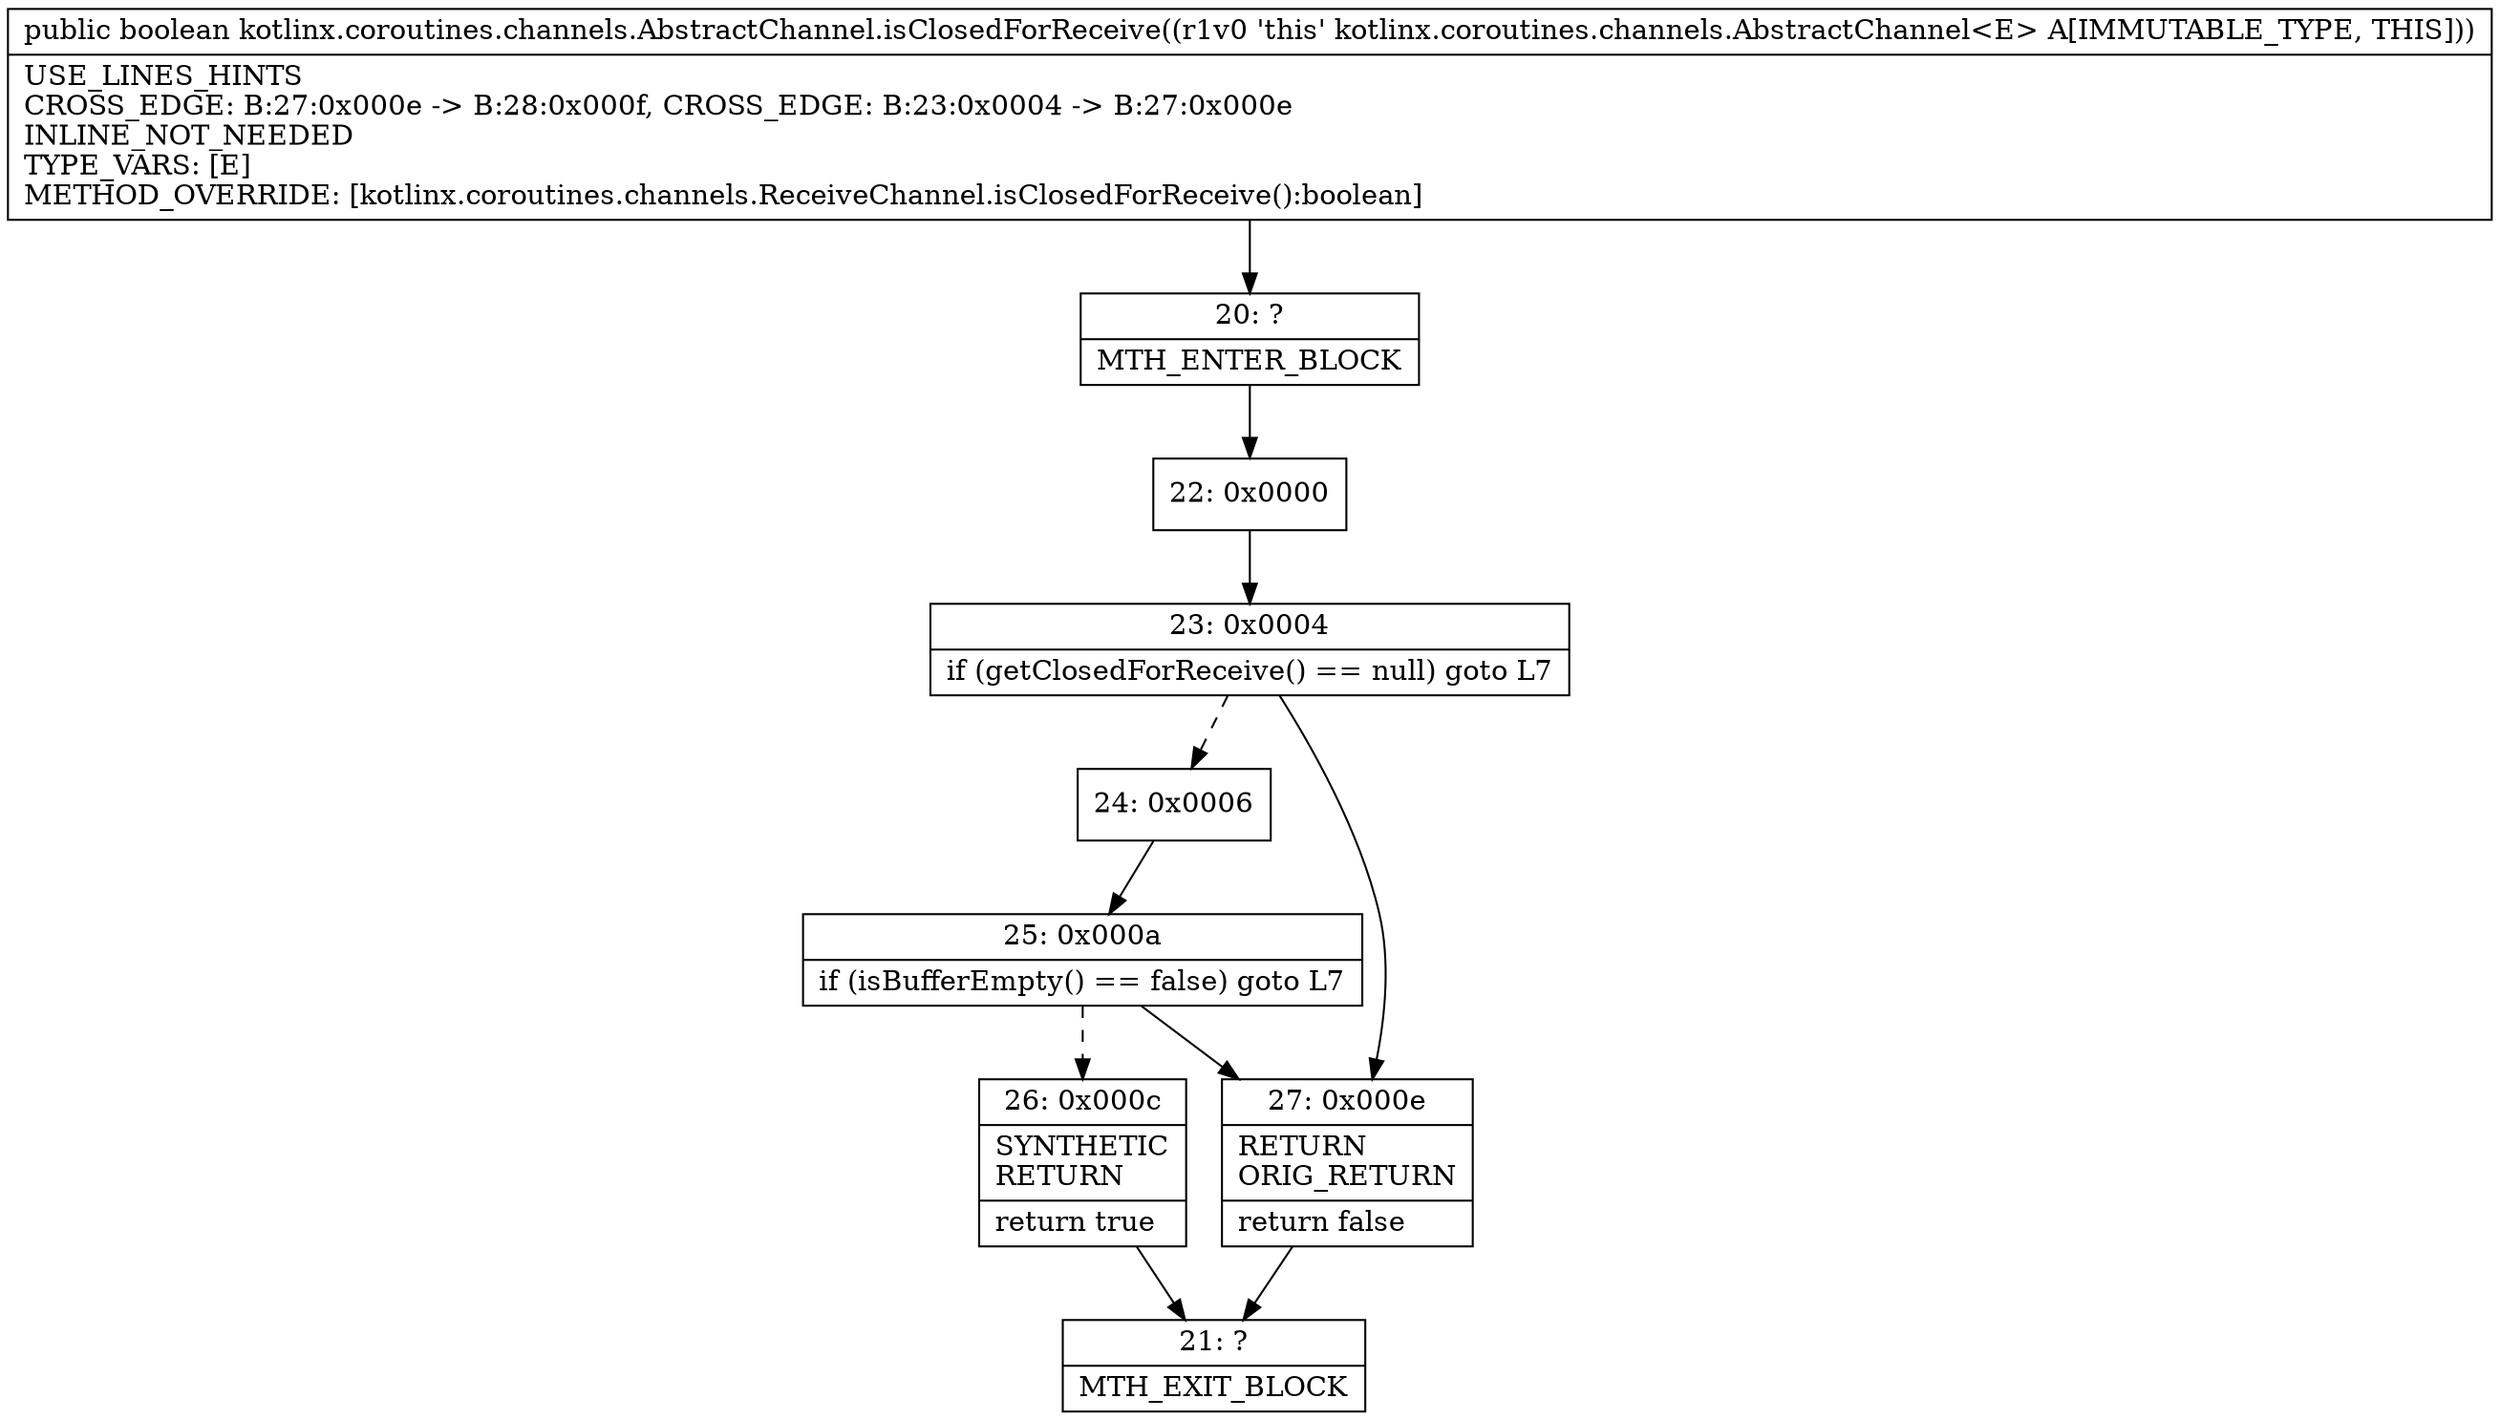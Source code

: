 digraph "CFG forkotlinx.coroutines.channels.AbstractChannel.isClosedForReceive()Z" {
Node_20 [shape=record,label="{20\:\ ?|MTH_ENTER_BLOCK\l}"];
Node_22 [shape=record,label="{22\:\ 0x0000}"];
Node_23 [shape=record,label="{23\:\ 0x0004|if (getClosedForReceive() == null) goto L7\l}"];
Node_24 [shape=record,label="{24\:\ 0x0006}"];
Node_25 [shape=record,label="{25\:\ 0x000a|if (isBufferEmpty() == false) goto L7\l}"];
Node_26 [shape=record,label="{26\:\ 0x000c|SYNTHETIC\lRETURN\l|return true\l}"];
Node_21 [shape=record,label="{21\:\ ?|MTH_EXIT_BLOCK\l}"];
Node_27 [shape=record,label="{27\:\ 0x000e|RETURN\lORIG_RETURN\l|return false\l}"];
MethodNode[shape=record,label="{public boolean kotlinx.coroutines.channels.AbstractChannel.isClosedForReceive((r1v0 'this' kotlinx.coroutines.channels.AbstractChannel\<E\> A[IMMUTABLE_TYPE, THIS]))  | USE_LINES_HINTS\lCROSS_EDGE: B:27:0x000e \-\> B:28:0x000f, CROSS_EDGE: B:23:0x0004 \-\> B:27:0x000e\lINLINE_NOT_NEEDED\lTYPE_VARS: [E]\lMETHOD_OVERRIDE: [kotlinx.coroutines.channels.ReceiveChannel.isClosedForReceive():boolean]\l}"];
MethodNode -> Node_20;Node_20 -> Node_22;
Node_22 -> Node_23;
Node_23 -> Node_24[style=dashed];
Node_23 -> Node_27;
Node_24 -> Node_25;
Node_25 -> Node_26[style=dashed];
Node_25 -> Node_27;
Node_26 -> Node_21;
Node_27 -> Node_21;
}

